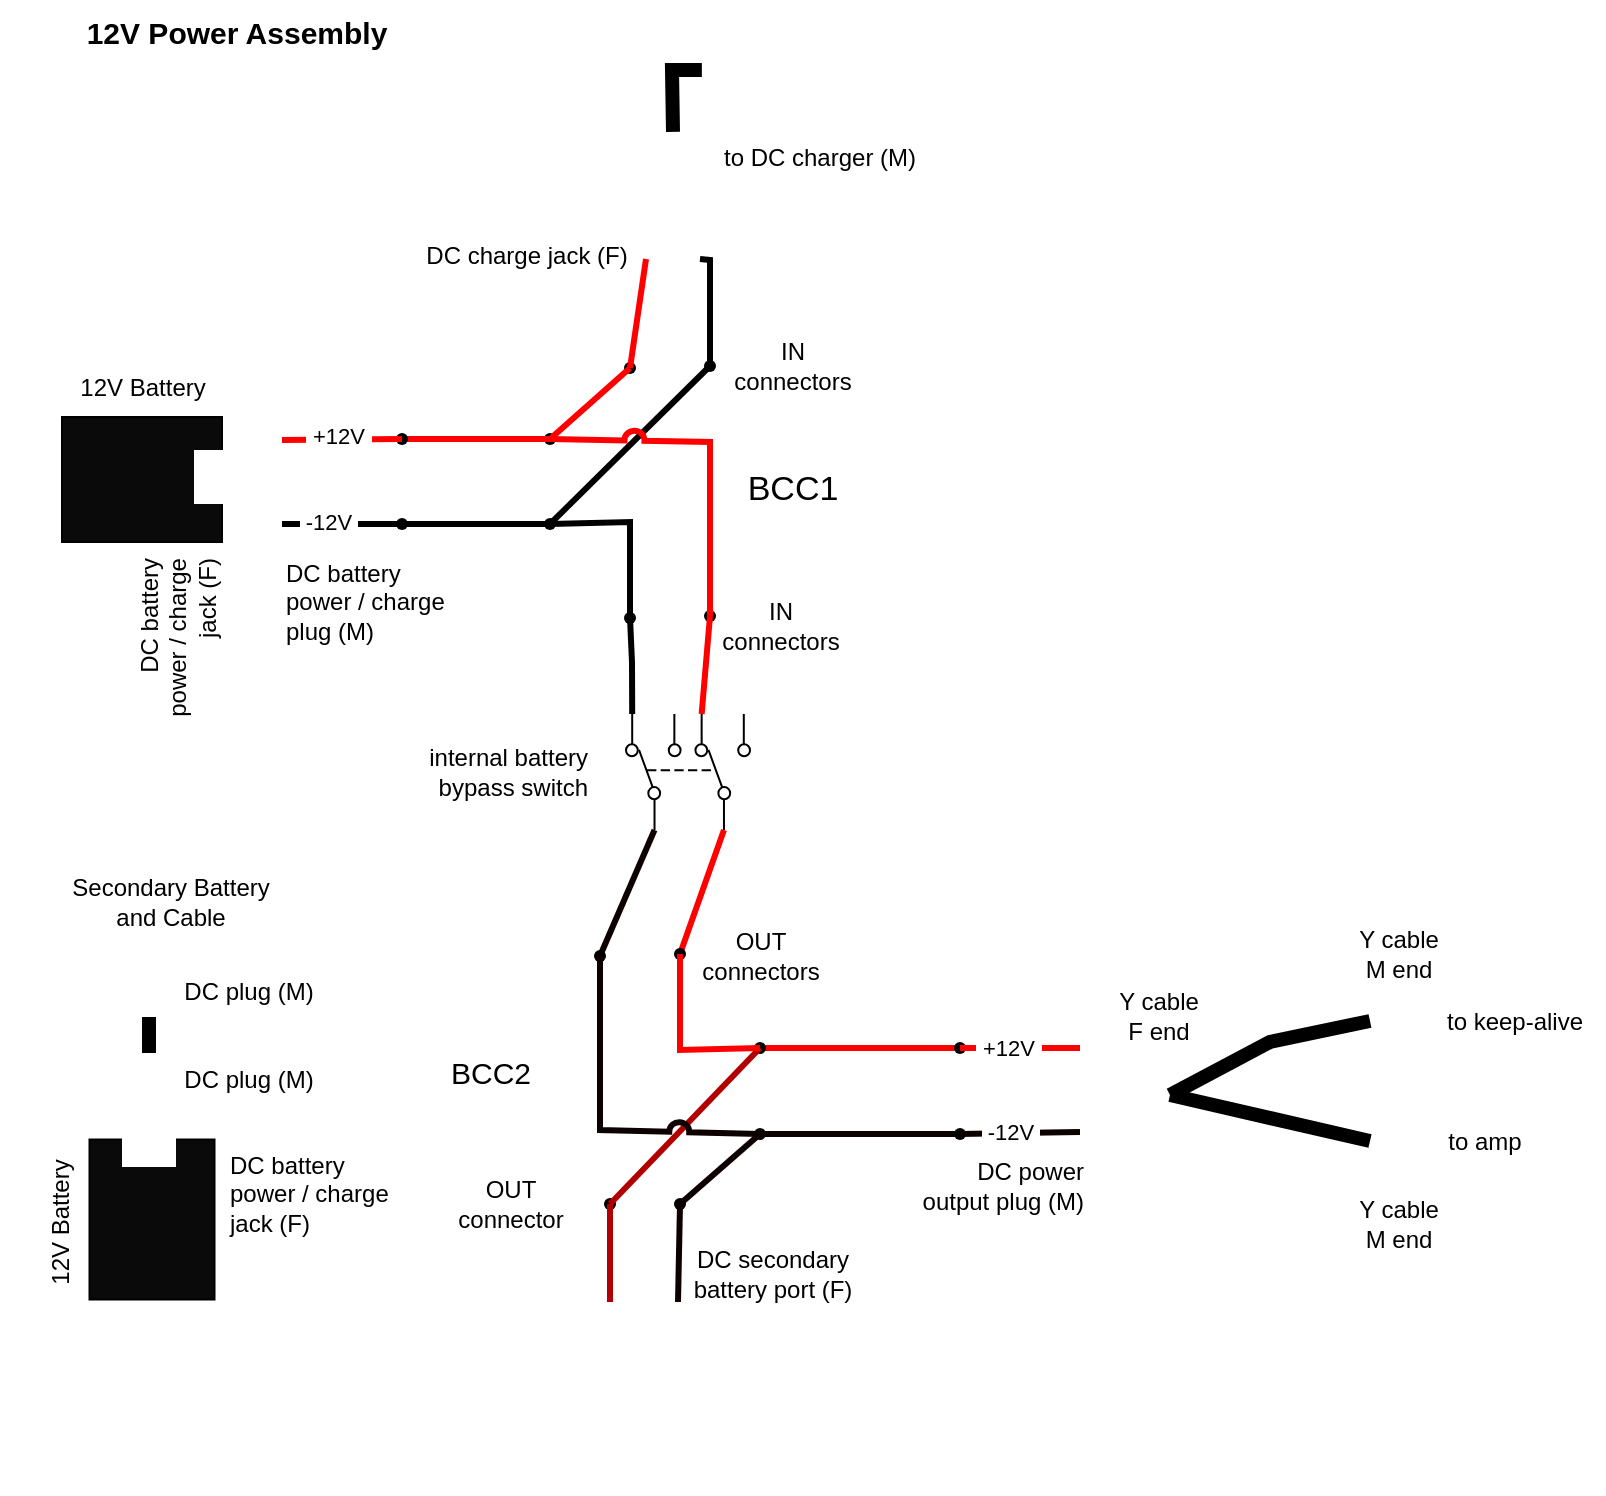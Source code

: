 <mxfile version="24.7.7">
  <diagram name="Page-1" id="6ovXW260JZMV4VgRhOEn">
    <mxGraphModel dx="1430" dy="797" grid="1" gridSize="10" guides="1" tooltips="1" connect="1" arrows="1" fold="1" page="1" pageScale="1" pageWidth="850" pageHeight="1100" math="0" shadow="0">
      <root>
        <mxCell id="0" />
        <mxCell id="1" parent="0" />
        <mxCell id="WoF18aefavJoUWqvMgJQ-42" value="" style="shape=waypoint;sketch=0;fillStyle=solid;size=6;pointerEvents=1;points=[];fillColor=none;resizable=0;rotatable=0;perimeter=centerPerimeter;snapToPoint=1;" parent="1" vertex="1">
          <mxGeometry x="270" y="238.5" width="20" height="20" as="geometry" />
        </mxCell>
        <mxCell id="WoF18aefavJoUWqvMgJQ-43" value="" style="endArrow=none;html=1;rounded=0;exitX=0.25;exitY=0.5;exitDx=0;exitDy=0;exitPerimeter=0;fillColor=#e51400;strokeColor=#FF0000;strokeWidth=3;" parent="1" source="G7UtKUlCrea1HoJt_iq_-33" target="WoF18aefavJoUWqvMgJQ-42" edge="1">
          <mxGeometry width="50" height="50" relative="1" as="geometry">
            <mxPoint x="540" y="513" as="sourcePoint" />
            <mxPoint x="590" y="463" as="targetPoint" />
          </mxGeometry>
        </mxCell>
        <mxCell id="WoF18aefavJoUWqvMgJQ-53" value="" style="shape=waypoint;sketch=0;fillStyle=solid;size=6;pointerEvents=1;points=[];fillColor=none;resizable=0;rotatable=0;perimeter=centerPerimeter;snapToPoint=1;" parent="1" vertex="1">
          <mxGeometry x="310" y="203" width="20" height="20" as="geometry" />
        </mxCell>
        <mxCell id="WoF18aefavJoUWqvMgJQ-57" value="" style="endArrow=none;html=1;rounded=0;exitX=-0.108;exitY=0.967;exitDx=0;exitDy=0;exitPerimeter=0;entryX=0.5;entryY=1;entryDx=0;entryDy=0;fillColor=#e51400;strokeColor=#FF0000;strokeWidth=3;" parent="1" source="WoF18aefavJoUWqvMgJQ-53" target="XM5FjCuDmPm9ycIdQVT2-14" edge="1">
          <mxGeometry width="50" height="50" relative="1" as="geometry">
            <mxPoint x="610" y="462" as="sourcePoint" />
            <mxPoint x="320" y="172" as="targetPoint" />
          </mxGeometry>
        </mxCell>
        <mxCell id="WoF18aefavJoUWqvMgJQ-58" value="" style="endArrow=none;html=1;rounded=0;exitX=0.892;exitY=0.525;exitDx=0;exitDy=0;exitPerimeter=0;entryX=0.142;entryY=0.592;entryDx=0;entryDy=0;entryPerimeter=0;fillColor=#e51400;strokeColor=#FF0000;strokeWidth=3;" parent="1" source="WoF18aefavJoUWqvMgJQ-42" target="WoF18aefavJoUWqvMgJQ-53" edge="1">
          <mxGeometry width="50" height="50" relative="1" as="geometry">
            <mxPoint x="610" y="462" as="sourcePoint" />
            <mxPoint x="660" y="412" as="targetPoint" />
          </mxGeometry>
        </mxCell>
        <mxCell id="WoF18aefavJoUWqvMgJQ-59" value="DC charge jack (F)" style="text;html=1;align=center;verticalAlign=middle;resizable=0;points=[];autosize=1;strokeColor=none;fillColor=none;" parent="1" vertex="1">
          <mxGeometry x="208" y="142" width="120" height="30" as="geometry" />
        </mxCell>
        <mxCell id="WoF18aefavJoUWqvMgJQ-61" value="" style="shape=waypoint;sketch=0;fillStyle=solid;size=6;pointerEvents=1;points=[];fillColor=none;resizable=0;rotatable=0;perimeter=centerPerimeter;snapToPoint=1;" parent="1" vertex="1">
          <mxGeometry x="350" y="202" width="20" height="20" as="geometry" />
        </mxCell>
        <mxCell id="WoF18aefavJoUWqvMgJQ-64" value="" style="endArrow=none;html=1;rounded=0;strokeWidth=3;exitX=0.25;exitY=0.5;exitDx=0;exitDy=0;exitPerimeter=0;" parent="1" source="G7UtKUlCrea1HoJt_iq_-34" target="WoF18aefavJoUWqvMgJQ-44" edge="1">
          <mxGeometry width="50" height="50" relative="1" as="geometry">
            <mxPoint x="140" y="291" as="sourcePoint" />
            <mxPoint x="280" y="292" as="targetPoint" />
            <Array as="points" />
          </mxGeometry>
        </mxCell>
        <mxCell id="WoF18aefavJoUWqvMgJQ-44" value="" style="shape=waypoint;sketch=0;fillStyle=solid;size=6;pointerEvents=1;points=[];fillColor=none;resizable=0;rotatable=0;perimeter=centerPerimeter;snapToPoint=1;" parent="1" vertex="1">
          <mxGeometry x="270" y="281" width="20" height="20" as="geometry" />
        </mxCell>
        <mxCell id="WoF18aefavJoUWqvMgJQ-67" value="" style="endArrow=none;html=1;rounded=0;strokeWidth=3;" parent="1" target="WoF18aefavJoUWqvMgJQ-61" edge="1">
          <mxGeometry width="50" height="50" relative="1" as="geometry">
            <mxPoint x="280" y="291" as="sourcePoint" />
            <mxPoint x="660" y="412" as="targetPoint" />
          </mxGeometry>
        </mxCell>
        <mxCell id="WoF18aefavJoUWqvMgJQ-68" value="" style="endArrow=none;html=1;rounded=0;exitX=0.683;exitY=0.558;exitDx=0;exitDy=0;exitPerimeter=0;entryX=0.5;entryY=0;entryDx=0;entryDy=0;strokeWidth=3;" parent="1" source="WoF18aefavJoUWqvMgJQ-61" target="XM5FjCuDmPm9ycIdQVT2-14" edge="1">
          <mxGeometry width="50" height="50" relative="1" as="geometry">
            <mxPoint x="610" y="462" as="sourcePoint" />
            <mxPoint x="333.5" y="158.5" as="targetPoint" />
            <Array as="points">
              <mxPoint x="360" y="159" />
            </Array>
          </mxGeometry>
        </mxCell>
        <mxCell id="WoF18aefavJoUWqvMgJQ-92" value="" style="shape=waypoint;sketch=0;fillStyle=solid;size=6;pointerEvents=1;points=[];fillColor=none;resizable=0;rotatable=0;perimeter=centerPerimeter;snapToPoint=1;" parent="1" vertex="1">
          <mxGeometry x="310" y="328" width="20" height="20" as="geometry" />
        </mxCell>
        <mxCell id="WoF18aefavJoUWqvMgJQ-94" value="" style="shape=waypoint;sketch=0;fillStyle=solid;size=6;pointerEvents=1;points=[];fillColor=none;resizable=0;rotatable=0;perimeter=centerPerimeter;snapToPoint=1;" parent="1" vertex="1">
          <mxGeometry x="350" y="327" width="20" height="20" as="geometry" />
        </mxCell>
        <mxCell id="WoF18aefavJoUWqvMgJQ-95" value="" style="endArrow=none;html=1;rounded=0;jumpStyle=arc;strokeWidth=3;fillColor=#e51400;strokeColor=#FF0000;entryX=0.433;entryY=0.717;entryDx=0;entryDy=0;entryPerimeter=0;exitX=0.392;exitY=1.025;exitDx=0;exitDy=0;exitPerimeter=0;" parent="1" source="WoF18aefavJoUWqvMgJQ-94" target="WoF18aefavJoUWqvMgJQ-42" edge="1">
          <mxGeometry width="50" height="50" relative="1" as="geometry">
            <mxPoint x="380" y="250" as="sourcePoint" />
            <mxPoint x="370" y="342" as="targetPoint" />
            <Array as="points">
              <mxPoint x="360" y="250" />
            </Array>
          </mxGeometry>
        </mxCell>
        <mxCell id="WoF18aefavJoUWqvMgJQ-96" value="" style="endArrow=none;html=1;rounded=0;exitX=0.808;exitY=0.45;exitDx=0;exitDy=0;exitPerimeter=0;strokeWidth=3;entryX=-0.15;entryY=0.3;entryDx=0;entryDy=0;entryPerimeter=0;jumpStyle=arc;" parent="1" source="WoF18aefavJoUWqvMgJQ-92" target="WoF18aefavJoUWqvMgJQ-44" edge="1">
          <mxGeometry width="50" height="50" relative="1" as="geometry">
            <mxPoint x="330" y="342" as="sourcePoint" />
            <mxPoint x="290" y="302" as="targetPoint" />
            <Array as="points">
              <mxPoint x="320" y="290" />
            </Array>
          </mxGeometry>
        </mxCell>
        <mxCell id="WoF18aefavJoUWqvMgJQ-97" value="12V Power Assembly" style="text;html=1;align=center;verticalAlign=middle;resizable=0;points=[];autosize=1;strokeColor=none;fillColor=none;fontStyle=1;fontSize=15;" parent="1" vertex="1">
          <mxGeometry x="37.86" y="30" width="170" height="30" as="geometry" />
        </mxCell>
        <mxCell id="G7UtKUlCrea1HoJt_iq_-2" value="" style="endArrow=none;html=1;rounded=0;exitX=0.2;exitY=1;exitDx=0;exitDy=0;exitPerimeter=0;entryX=1;entryY=0.61;entryDx=0;entryDy=0;strokeWidth=3;fillColor=#e51400;strokeColor=#FF0000;" parent="1" source="WoF18aefavJoUWqvMgJQ-94" target="G7UtKUlCrea1HoJt_iq_-4" edge="1">
          <mxGeometry width="50" height="50" relative="1" as="geometry">
            <mxPoint x="820" y="650" as="sourcePoint" />
            <mxPoint x="355.74" y="382" as="targetPoint" />
          </mxGeometry>
        </mxCell>
        <mxCell id="G7UtKUlCrea1HoJt_iq_-3" value="" style="endArrow=none;html=1;rounded=0;exitX=0.9;exitY=0.4;exitDx=0;exitDy=0;exitPerimeter=0;entryX=1;entryY=0.05;entryDx=0;entryDy=0;strokeWidth=3;" parent="1" source="WoF18aefavJoUWqvMgJQ-92" target="G7UtKUlCrea1HoJt_iq_-4" edge="1">
          <mxGeometry width="50" height="50" relative="1" as="geometry">
            <mxPoint x="820" y="650" as="sourcePoint" />
            <mxPoint x="321.02" y="382" as="targetPoint" />
            <Array as="points">
              <mxPoint x="321" y="360" />
            </Array>
          </mxGeometry>
        </mxCell>
        <mxCell id="G7UtKUlCrea1HoJt_iq_-4" value="" style="pointerEvents=1;verticalLabelPosition=bottom;shadow=0;dashed=0;align=center;html=1;verticalAlign=top;shape=mxgraph.electrical.electro-mechanical.dpdt3;elSwitchState=1;rotation=-90;" parent="1" vertex="1">
          <mxGeometry x="320" y="384" width="58" height="62" as="geometry" />
        </mxCell>
        <mxCell id="G7UtKUlCrea1HoJt_iq_-5" value="&lt;div&gt;internal battery&lt;/div&gt;bypass&amp;nbsp;&lt;span style=&quot;background-color: initial;&quot;&gt;switch&lt;/span&gt;" style="text;html=1;align=right;verticalAlign=middle;resizable=0;points=[];autosize=1;strokeColor=none;fillColor=none;" parent="1" vertex="1">
          <mxGeometry x="200" y="395" width="100" height="40" as="geometry" />
        </mxCell>
        <mxCell id="G7UtKUlCrea1HoJt_iq_-33" value="" style="shape=waypoint;sketch=0;size=6;pointerEvents=1;points=[];fillColor=none;resizable=0;rotatable=0;perimeter=centerPerimeter;snapToPoint=1;" parent="1" vertex="1">
          <mxGeometry x="196" y="238.5" width="20" height="20" as="geometry" />
        </mxCell>
        <mxCell id="G7UtKUlCrea1HoJt_iq_-35" value="" style="endArrow=none;html=1;rounded=0;strokeWidth=3;" parent="1" target="G7UtKUlCrea1HoJt_iq_-34" edge="1">
          <mxGeometry width="50" height="50" relative="1" as="geometry">
            <mxPoint x="206" y="291" as="sourcePoint" />
            <mxPoint x="346" y="291" as="targetPoint" />
            <Array as="points" />
          </mxGeometry>
        </mxCell>
        <mxCell id="G7UtKUlCrea1HoJt_iq_-34" value="" style="shape=waypoint;sketch=0;size=6;pointerEvents=1;points=[];fillColor=none;resizable=0;rotatable=0;perimeter=centerPerimeter;snapToPoint=1;" parent="1" vertex="1">
          <mxGeometry x="196" y="281" width="20" height="20" as="geometry" />
        </mxCell>
        <mxCell id="G7UtKUlCrea1HoJt_iq_-40" value="" style="shape=image;html=1;verticalAlign=top;verticalLabelPosition=bottom;labelBackgroundColor=#ffffff;imageAspect=0;aspect=fixed;image=https://cdn1.iconfinder.com/data/icons/bootstrap-vol-3/16/input-cursor-128.png;rotation=-180;" parent="1" vertex="1">
          <mxGeometry x="132.5" y="254" width="27" height="27" as="geometry" />
        </mxCell>
        <mxCell id="G7UtKUlCrea1HoJt_iq_-41" value="" style="endArrow=none;html=1;rounded=0;fillColor=#e51400;strokeColor=#FF0000;strokeWidth=3;" parent="1" target="G7UtKUlCrea1HoJt_iq_-33" edge="1">
          <mxGeometry width="50" height="50" relative="1" as="geometry">
            <mxPoint x="146" y="249" as="sourcePoint" />
            <mxPoint x="174" y="227" as="targetPoint" />
          </mxGeometry>
        </mxCell>
        <mxCell id="G7UtKUlCrea1HoJt_iq_-44" value="&amp;nbsp;+12V&amp;nbsp;" style="edgeLabel;html=1;align=center;verticalAlign=middle;resizable=0;points=[];" parent="G7UtKUlCrea1HoJt_iq_-41" connectable="0" vertex="1">
          <mxGeometry x="-0.066" y="2" relative="1" as="geometry">
            <mxPoint as="offset" />
          </mxGeometry>
        </mxCell>
        <mxCell id="G7UtKUlCrea1HoJt_iq_-45" value="" style="endArrow=none;html=1;rounded=0;strokeWidth=3;entryX=0.85;entryY=0.9;entryDx=0;entryDy=0;entryPerimeter=0;" parent="1" target="G7UtKUlCrea1HoJt_iq_-34" edge="1">
          <mxGeometry width="50" height="50" relative="1" as="geometry">
            <mxPoint x="146" y="291" as="sourcePoint" />
            <mxPoint x="236" y="328" as="targetPoint" />
            <Array as="points" />
          </mxGeometry>
        </mxCell>
        <mxCell id="G7UtKUlCrea1HoJt_iq_-46" value="&amp;nbsp;-12V&amp;nbsp;" style="edgeLabel;html=1;align=center;verticalAlign=middle;resizable=0;points=[];" parent="G7UtKUlCrea1HoJt_iq_-45" connectable="0" vertex="1">
          <mxGeometry x="-0.233" y="1" relative="1" as="geometry">
            <mxPoint as="offset" />
          </mxGeometry>
        </mxCell>
        <mxCell id="G7UtKUlCrea1HoJt_iq_-47" value="DC battery&lt;div&gt;power / charge&lt;/div&gt;&lt;div&gt;plug (M)&lt;/div&gt;" style="text;html=1;align=left;verticalAlign=middle;resizable=0;points=[];autosize=1;strokeColor=none;fillColor=none;" parent="1" vertex="1">
          <mxGeometry x="146" y="300" width="100" height="60" as="geometry" />
        </mxCell>
        <mxCell id="G7UtKUlCrea1HoJt_iq_-69" value="" style="endArrow=none;html=1;rounded=0;exitX=0.2;exitY=1;exitDx=0;exitDy=0;exitPerimeter=0;entryX=0;entryY=0.23;entryDx=0;entryDy=0;strokeWidth=3;fillColor=#e51400;strokeColor=#0D0000;" parent="1" source="G7UtKUlCrea1HoJt_iq_-66" target="G7UtKUlCrea1HoJt_iq_-4" edge="1">
          <mxGeometry width="50" height="50" relative="1" as="geometry">
            <mxPoint x="-120" y="240" as="sourcePoint" />
            <mxPoint x="344.18" y="504" as="targetPoint" />
          </mxGeometry>
        </mxCell>
        <mxCell id="G7UtKUlCrea1HoJt_iq_-70" value="" style="endArrow=none;html=1;rounded=0;exitX=0.9;exitY=0.4;exitDx=0;exitDy=0;exitPerimeter=0;entryX=0;entryY=0.79;entryDx=0;entryDy=0;strokeWidth=3;fillColor=#e51400;strokeColor=#FF0000;" parent="1" source="G7UtKUlCrea1HoJt_iq_-64" target="G7UtKUlCrea1HoJt_iq_-4" edge="1">
          <mxGeometry width="50" height="50" relative="1" as="geometry">
            <mxPoint x="-120" y="240" as="sourcePoint" />
            <mxPoint x="378.9" y="504" as="targetPoint" />
            <Array as="points" />
          </mxGeometry>
        </mxCell>
        <mxCell id="G7UtKUlCrea1HoJt_iq_-51" value="" style="shape=waypoint;sketch=0;fillStyle=solid;size=6;pointerEvents=1;points=[];fillColor=none;resizable=0;rotatable=0;perimeter=centerPerimeter;snapToPoint=1;rotation=-180;" parent="1" vertex="1">
          <mxGeometry x="375" y="586" width="20" height="20" as="geometry" />
        </mxCell>
        <mxCell id="G7UtKUlCrea1HoJt_iq_-52" value="" style="endArrow=none;html=1;rounded=0;exitX=0.25;exitY=0.5;exitDx=0;exitDy=0;exitPerimeter=0;fillColor=#e51400;strokeColor=#0D0000;strokeWidth=3;" parent="1" source="G7UtKUlCrea1HoJt_iq_-73" target="G7UtKUlCrea1HoJt_iq_-51" edge="1">
          <mxGeometry width="50" height="50" relative="1" as="geometry">
            <mxPoint x="125" y="331" as="sourcePoint" />
            <mxPoint x="75" y="381" as="targetPoint" />
          </mxGeometry>
        </mxCell>
        <mxCell id="G7UtKUlCrea1HoJt_iq_-53" value="" style="shape=waypoint;sketch=0;fillStyle=solid;size=6;pointerEvents=1;points=[];fillColor=none;resizable=0;rotatable=0;perimeter=centerPerimeter;snapToPoint=1;rotation=-180;" parent="1" vertex="1">
          <mxGeometry x="335" y="621" width="20" height="20" as="geometry" />
        </mxCell>
        <mxCell id="G7UtKUlCrea1HoJt_iq_-54" value="&lt;div&gt;OUT&lt;/div&gt;connector" style="text;html=1;align=center;verticalAlign=middle;resizable=0;points=[];autosize=1;strokeColor=none;fillColor=none;rotation=0;" parent="1" vertex="1">
          <mxGeometry x="220" y="611" width="80" height="40" as="geometry" />
        </mxCell>
        <mxCell id="G7UtKUlCrea1HoJt_iq_-56" value="" style="endArrow=none;html=1;rounded=0;exitX=-0.108;exitY=0.967;exitDx=0;exitDy=0;exitPerimeter=0;fillColor=#e51400;strokeColor=#0D0000;strokeWidth=3;" parent="1" source="G7UtKUlCrea1HoJt_iq_-53" edge="1">
          <mxGeometry width="50" height="50" relative="1" as="geometry">
            <mxPoint x="55" y="382" as="sourcePoint" />
            <mxPoint x="344" y="680" as="targetPoint" />
          </mxGeometry>
        </mxCell>
        <mxCell id="G7UtKUlCrea1HoJt_iq_-57" value="" style="endArrow=none;html=1;rounded=0;exitX=0.892;exitY=0.525;exitDx=0;exitDy=0;exitPerimeter=0;entryX=0.142;entryY=0.592;entryDx=0;entryDy=0;entryPerimeter=0;fillColor=#e51400;strokeColor=#0D0000;strokeWidth=3;" parent="1" source="G7UtKUlCrea1HoJt_iq_-51" target="G7UtKUlCrea1HoJt_iq_-53" edge="1">
          <mxGeometry width="50" height="50" relative="1" as="geometry">
            <mxPoint x="55" y="382" as="sourcePoint" />
            <mxPoint x="5" y="432" as="targetPoint" />
          </mxGeometry>
        </mxCell>
        <mxCell id="G7UtKUlCrea1HoJt_iq_-58" value="DC secondary&lt;br&gt;battery port (F)" style="text;html=1;align=center;verticalAlign=middle;resizable=0;points=[];autosize=1;strokeColor=none;fillColor=none;rotation=0;" parent="1" vertex="1">
          <mxGeometry x="341" y="646" width="100" height="40" as="geometry" />
        </mxCell>
        <mxCell id="G7UtKUlCrea1HoJt_iq_-59" value="" style="shape=waypoint;sketch=0;fillStyle=solid;size=6;pointerEvents=1;points=[];fillColor=none;resizable=0;rotatable=0;perimeter=centerPerimeter;snapToPoint=1;rotation=-180;" parent="1" vertex="1">
          <mxGeometry x="300" y="621" width="20" height="20" as="geometry" />
        </mxCell>
        <mxCell id="G7UtKUlCrea1HoJt_iq_-60" value="" style="endArrow=none;html=1;rounded=0;strokeWidth=3;exitX=0.25;exitY=0.5;exitDx=0;exitDy=0;exitPerimeter=0;fillColor=#e51400;strokeColor=#FF0000;" parent="1" source="G7UtKUlCrea1HoJt_iq_-75" target="G7UtKUlCrea1HoJt_iq_-61" edge="1">
          <mxGeometry width="50" height="50" relative="1" as="geometry">
            <mxPoint x="525" y="553" as="sourcePoint" />
            <mxPoint x="385" y="552" as="targetPoint" />
            <Array as="points" />
          </mxGeometry>
        </mxCell>
        <mxCell id="G7UtKUlCrea1HoJt_iq_-61" value="" style="shape=waypoint;sketch=0;fillStyle=solid;size=6;pointerEvents=1;points=[];fillColor=none;resizable=0;rotatable=0;perimeter=centerPerimeter;snapToPoint=1;rotation=-180;" parent="1" vertex="1">
          <mxGeometry x="375" y="543" width="20" height="20" as="geometry" />
        </mxCell>
        <mxCell id="G7UtKUlCrea1HoJt_iq_-62" value="" style="endArrow=none;html=1;rounded=0;strokeWidth=3;fillColor=#e51400;strokeColor=#B20000;" parent="1" target="G7UtKUlCrea1HoJt_iq_-59" edge="1">
          <mxGeometry width="50" height="50" relative="1" as="geometry">
            <mxPoint x="385" y="553" as="sourcePoint" />
            <mxPoint x="5" y="432" as="targetPoint" />
          </mxGeometry>
        </mxCell>
        <mxCell id="G7UtKUlCrea1HoJt_iq_-63" value="" style="endArrow=none;html=1;rounded=0;exitX=0.683;exitY=0.558;exitDx=0;exitDy=0;exitPerimeter=0;strokeWidth=3;fillColor=#e51400;strokeColor=#B20000;" parent="1" source="G7UtKUlCrea1HoJt_iq_-59" edge="1">
          <mxGeometry width="50" height="50" relative="1" as="geometry">
            <mxPoint x="55" y="382" as="sourcePoint" />
            <mxPoint x="310" y="680" as="targetPoint" />
            <Array as="points">
              <mxPoint x="310" y="670" />
            </Array>
          </mxGeometry>
        </mxCell>
        <mxCell id="G7UtKUlCrea1HoJt_iq_-64" value="" style="shape=waypoint;sketch=0;fillStyle=solid;size=6;pointerEvents=1;points=[];fillColor=none;resizable=0;rotatable=0;perimeter=centerPerimeter;snapToPoint=1;rotation=-180;" parent="1" vertex="1">
          <mxGeometry x="335" y="496" width="20" height="20" as="geometry" />
        </mxCell>
        <mxCell id="G7UtKUlCrea1HoJt_iq_-65" value="OUT&lt;br&gt;connectors" style="text;html=1;align=center;verticalAlign=middle;resizable=0;points=[];autosize=1;strokeColor=none;fillColor=none;rotation=0;" parent="1" vertex="1">
          <mxGeometry x="345" y="487" width="80" height="40" as="geometry" />
        </mxCell>
        <mxCell id="G7UtKUlCrea1HoJt_iq_-66" value="" style="shape=waypoint;sketch=0;fillStyle=solid;size=6;pointerEvents=1;points=[];fillColor=none;resizable=0;rotatable=0;perimeter=centerPerimeter;snapToPoint=1;rotation=-180;" parent="1" vertex="1">
          <mxGeometry x="295" y="497" width="20" height="20" as="geometry" />
        </mxCell>
        <mxCell id="G7UtKUlCrea1HoJt_iq_-67" value="" style="endArrow=none;html=1;rounded=0;jumpStyle=arc;strokeWidth=3;fillColor=#e51400;strokeColor=#0D0000;entryX=0.433;entryY=0.717;entryDx=0;entryDy=0;entryPerimeter=0;exitX=0.392;exitY=1.025;exitDx=0;exitDy=0;exitPerimeter=0;" parent="1" source="G7UtKUlCrea1HoJt_iq_-66" target="G7UtKUlCrea1HoJt_iq_-51" edge="1">
          <mxGeometry width="50" height="50" relative="1" as="geometry">
            <mxPoint x="285" y="594" as="sourcePoint" />
            <mxPoint x="295" y="502" as="targetPoint" />
            <Array as="points">
              <mxPoint x="305" y="594" />
            </Array>
          </mxGeometry>
        </mxCell>
        <mxCell id="G7UtKUlCrea1HoJt_iq_-68" value="" style="endArrow=none;html=1;rounded=0;exitX=0.808;exitY=0.45;exitDx=0;exitDy=0;exitPerimeter=0;strokeWidth=3;entryX=-0.15;entryY=0.3;entryDx=0;entryDy=0;entryPerimeter=0;jumpStyle=arc;fillColor=#e51400;strokeColor=#FF0000;" parent="1" source="G7UtKUlCrea1HoJt_iq_-64" target="G7UtKUlCrea1HoJt_iq_-61" edge="1">
          <mxGeometry width="50" height="50" relative="1" as="geometry">
            <mxPoint x="335" y="502" as="sourcePoint" />
            <mxPoint x="375" y="542" as="targetPoint" />
            <Array as="points">
              <mxPoint x="345" y="554" />
            </Array>
          </mxGeometry>
        </mxCell>
        <mxCell id="G7UtKUlCrea1HoJt_iq_-73" value="" style="shape=waypoint;sketch=0;size=6;pointerEvents=1;points=[];fillColor=none;resizable=0;rotatable=0;perimeter=centerPerimeter;snapToPoint=1;rotation=-180;" parent="1" vertex="1">
          <mxGeometry x="475" y="586" width="20" height="20" as="geometry" />
        </mxCell>
        <mxCell id="G7UtKUlCrea1HoJt_iq_-74" value="" style="endArrow=none;html=1;rounded=0;strokeWidth=3;" parent="1" target="G7UtKUlCrea1HoJt_iq_-75" edge="1">
          <mxGeometry width="50" height="50" relative="1" as="geometry">
            <mxPoint x="485" y="553" as="sourcePoint" />
            <mxPoint x="345" y="553" as="targetPoint" />
            <Array as="points" />
          </mxGeometry>
        </mxCell>
        <mxCell id="G7UtKUlCrea1HoJt_iq_-75" value="" style="shape=waypoint;sketch=0;size=6;pointerEvents=1;points=[];fillColor=none;resizable=0;rotatable=0;perimeter=centerPerimeter;snapToPoint=1;rotation=-180;" parent="1" vertex="1">
          <mxGeometry x="475" y="543" width="20" height="20" as="geometry" />
        </mxCell>
        <mxCell id="G7UtKUlCrea1HoJt_iq_-76" value="" style="shape=image;html=1;verticalAlign=top;verticalLabelPosition=bottom;labelBackgroundColor=#ffffff;imageAspect=0;aspect=fixed;image=https://cdn1.iconfinder.com/data/icons/bootstrap-vol-3/16/input-cursor-128.png;rotation=-360;" parent="1" vertex="1">
          <mxGeometry x="532" y="563" width="27" height="27" as="geometry" />
        </mxCell>
        <mxCell id="G7UtKUlCrea1HoJt_iq_-77" value="" style="endArrow=none;html=1;rounded=0;fillColor=#e51400;strokeColor=#0D0000;strokeWidth=3;" parent="1" target="G7UtKUlCrea1HoJt_iq_-73" edge="1">
          <mxGeometry width="50" height="50" relative="1" as="geometry">
            <mxPoint x="545" y="595" as="sourcePoint" />
            <mxPoint x="517" y="617" as="targetPoint" />
          </mxGeometry>
        </mxCell>
        <mxCell id="G7UtKUlCrea1HoJt_iq_-86" value="&amp;nbsp;-12V&amp;nbsp;" style="edgeLabel;html=1;align=center;verticalAlign=middle;resizable=0;points=[];" parent="G7UtKUlCrea1HoJt_iq_-77" connectable="0" vertex="1">
          <mxGeometry x="0.166" y="-1" relative="1" as="geometry">
            <mxPoint as="offset" />
          </mxGeometry>
        </mxCell>
        <mxCell id="G7UtKUlCrea1HoJt_iq_-79" value="" style="endArrow=none;html=1;rounded=0;strokeWidth=3;entryX=0.85;entryY=0.9;entryDx=0;entryDy=0;entryPerimeter=0;fillColor=#e51400;strokeColor=#FF0000;" parent="1" target="G7UtKUlCrea1HoJt_iq_-75" edge="1">
          <mxGeometry width="50" height="50" relative="1" as="geometry">
            <mxPoint x="545" y="553" as="sourcePoint" />
            <mxPoint x="455" y="516" as="targetPoint" />
            <Array as="points" />
          </mxGeometry>
        </mxCell>
        <mxCell id="G7UtKUlCrea1HoJt_iq_-85" value="&amp;nbsp;+12V&amp;nbsp;" style="edgeLabel;html=1;align=center;verticalAlign=middle;resizable=0;points=[];" parent="G7UtKUlCrea1HoJt_iq_-79" connectable="0" vertex="1">
          <mxGeometry x="0.2" relative="1" as="geometry">
            <mxPoint as="offset" />
          </mxGeometry>
        </mxCell>
        <mxCell id="G7UtKUlCrea1HoJt_iq_-88" value="DC power&lt;div&gt;output plug (M)&lt;/div&gt;" style="text;html=1;align=right;verticalAlign=middle;resizable=0;points=[];autosize=1;strokeColor=none;fillColor=none;" parent="1" vertex="1">
          <mxGeometry x="447.5" y="602" width="100" height="40" as="geometry" />
        </mxCell>
        <mxCell id="XM5FjCuDmPm9ycIdQVT2-2" value="" style="endArrow=none;html=1;rounded=0;strokeWidth=7;exitX=1;exitY=0.5;exitDx=0;exitDy=0;entryX=0;entryY=0.5;entryDx=0;entryDy=0;" edge="1" parent="1" source="XM5FjCuDmPm9ycIdQVT2-3" target="XM5FjCuDmPm9ycIdQVT2-6">
          <mxGeometry width="50" height="50" relative="1" as="geometry">
            <mxPoint x="610" y="576" as="sourcePoint" />
            <mxPoint x="690" y="536" as="targetPoint" />
            <Array as="points">
              <mxPoint x="640" y="550" />
            </Array>
          </mxGeometry>
        </mxCell>
        <mxCell id="XM5FjCuDmPm9ycIdQVT2-3" value="" style="shape=image;html=1;verticalAlign=top;verticalLabelPosition=bottom;labelBackgroundColor=#ffffff;imageAspect=0;aspect=fixed;image=https://cdn1.iconfinder.com/data/icons/bootstrap-vol-3/16/input-cursor-128.png;rotation=-360;" vertex="1" parent="1">
          <mxGeometry x="563" y="563" width="27" height="27" as="geometry" />
        </mxCell>
        <mxCell id="XM5FjCuDmPm9ycIdQVT2-4" value="" style="endArrow=none;html=1;rounded=0;strokeWidth=7;exitX=1;exitY=0.5;exitDx=0;exitDy=0;entryX=0;entryY=0.5;entryDx=0;entryDy=0;" edge="1" parent="1" source="XM5FjCuDmPm9ycIdQVT2-3" target="XM5FjCuDmPm9ycIdQVT2-8">
          <mxGeometry width="50" height="50" relative="1" as="geometry">
            <mxPoint x="607" y="587" as="sourcePoint" />
            <mxPoint x="690" y="600" as="targetPoint" />
          </mxGeometry>
        </mxCell>
        <mxCell id="XM5FjCuDmPm9ycIdQVT2-5" value="Y cable&lt;div&gt;F end&lt;/div&gt;" style="text;html=1;align=center;verticalAlign=middle;resizable=0;points=[];autosize=1;strokeColor=none;fillColor=none;" vertex="1" parent="1">
          <mxGeometry x="553.5" y="517" width="60" height="40" as="geometry" />
        </mxCell>
        <mxCell id="XM5FjCuDmPm9ycIdQVT2-6" value="" style="shape=image;html=1;verticalAlign=top;verticalLabelPosition=bottom;labelBackgroundColor=#ffffff;imageAspect=0;aspect=fixed;image=https://cdn1.iconfinder.com/data/icons/bootstrap-vol-3/16/input-cursor-128.png;rotation=-360;" vertex="1" parent="1">
          <mxGeometry x="690" y="526" width="27" height="27" as="geometry" />
        </mxCell>
        <mxCell id="XM5FjCuDmPm9ycIdQVT2-8" value="" style="shape=image;html=1;verticalAlign=top;verticalLabelPosition=bottom;labelBackgroundColor=#ffffff;imageAspect=0;aspect=fixed;image=https://cdn1.iconfinder.com/data/icons/bootstrap-vol-3/16/input-cursor-128.png;rotation=-360;" vertex="1" parent="1">
          <mxGeometry x="690" y="586" width="27" height="27" as="geometry" />
        </mxCell>
        <mxCell id="XM5FjCuDmPm9ycIdQVT2-10" value="Y cable&lt;div&gt;M end&lt;/div&gt;" style="text;html=1;align=center;verticalAlign=middle;resizable=0;points=[];autosize=1;strokeColor=none;fillColor=none;" vertex="1" parent="1">
          <mxGeometry x="673.5" y="486" width="60" height="40" as="geometry" />
        </mxCell>
        <mxCell id="XM5FjCuDmPm9ycIdQVT2-11" value="Y cable&lt;div&gt;M end&lt;/div&gt;" style="text;html=1;align=center;verticalAlign=middle;resizable=0;points=[];autosize=1;strokeColor=none;fillColor=none;" vertex="1" parent="1">
          <mxGeometry x="673.5" y="621" width="60" height="40" as="geometry" />
        </mxCell>
        <mxCell id="XM5FjCuDmPm9ycIdQVT2-12" value="to amp" style="text;html=1;align=center;verticalAlign=middle;resizable=0;points=[];autosize=1;strokeColor=none;fillColor=none;" vertex="1" parent="1">
          <mxGeometry x="717" y="584.5" width="60" height="30" as="geometry" />
        </mxCell>
        <mxCell id="XM5FjCuDmPm9ycIdQVT2-13" value="to keep-alive" style="text;html=1;align=center;verticalAlign=middle;resizable=0;points=[];autosize=1;strokeColor=none;fillColor=none;" vertex="1" parent="1">
          <mxGeometry x="717" y="524.5" width="90" height="30" as="geometry" />
        </mxCell>
        <mxCell id="XM5FjCuDmPm9ycIdQVT2-14" value="" style="shape=image;html=1;verticalAlign=top;verticalLabelPosition=bottom;labelBackgroundColor=#ffffff;imageAspect=0;aspect=fixed;image=https://cdn1.iconfinder.com/data/icons/bootstrap-vol-3/16/input-cursor-128.png;rotation=90;" vertex="1" parent="1">
          <mxGeometry x="328" y="145" width="27" height="27" as="geometry" />
        </mxCell>
        <mxCell id="XM5FjCuDmPm9ycIdQVT2-28" value="" style="group" vertex="1" connectable="0" parent="1">
          <mxGeometry x="5" y="207.5" width="98" height="199.5" as="geometry" />
        </mxCell>
        <mxCell id="XM5FjCuDmPm9ycIdQVT2-26" value="DC battery&lt;div&gt;power / charge&lt;/div&gt;&lt;div&gt;jack (F)&lt;/div&gt;" style="text;html=1;align=right;verticalAlign=middle;resizable=0;points=[];autosize=1;strokeColor=none;fillColor=none;rotation=-90;" vertex="1" parent="XM5FjCuDmPm9ycIdQVT2-28">
          <mxGeometry x="39" y="119.5" width="100" height="60" as="geometry" />
        </mxCell>
        <mxCell id="XM5FjCuDmPm9ycIdQVT2-27" value="" style="group" vertex="1" connectable="0" parent="XM5FjCuDmPm9ycIdQVT2-28">
          <mxGeometry x="26" width="98" height="92.5" as="geometry" />
        </mxCell>
        <mxCell id="XM5FjCuDmPm9ycIdQVT2-25" value="" style="rounded=0;whiteSpace=wrap;html=1;fillColor=#0A0A0A;" vertex="1" parent="XM5FjCuDmPm9ycIdQVT2-27">
          <mxGeometry x="5" y="30" width="80" height="62.5" as="geometry" />
        </mxCell>
        <mxCell id="WoF18aefavJoUWqvMgJQ-41" value="12V Battery" style="text;html=1;align=center;verticalAlign=middle;resizable=0;points=[];autosize=1;strokeColor=none;fillColor=none;" parent="XM5FjCuDmPm9ycIdQVT2-27" vertex="1">
          <mxGeometry width="90" height="30" as="geometry" />
        </mxCell>
        <mxCell id="XM5FjCuDmPm9ycIdQVT2-22" value="" style="shape=image;html=1;verticalAlign=top;verticalLabelPosition=bottom;labelBackgroundColor=#ffffff;imageAspect=0;aspect=fixed;image=https://cdn1.iconfinder.com/data/icons/bootstrap-vol-3/16/input-cursor-128.png;rotation=0;imageBackground=default;" vertex="1" parent="XM5FjCuDmPm9ycIdQVT2-27">
          <mxGeometry x="71" y="46.5" width="27" height="27" as="geometry" />
        </mxCell>
        <mxCell id="XM5FjCuDmPm9ycIdQVT2-41" value="" style="shape=image;html=1;verticalAlign=top;verticalLabelPosition=bottom;labelBackgroundColor=#ffffff;imageAspect=0;aspect=fixed;image=https://cdn1.iconfinder.com/data/icons/bootstrap-vol-3/16/input-cursor-128.png;rotation=-90;" vertex="1" parent="1">
          <mxGeometry x="314" y="665" width="27" height="27" as="geometry" />
        </mxCell>
        <mxCell id="XM5FjCuDmPm9ycIdQVT2-52" value="Secondary Battery&lt;div&gt;and Cable&lt;/div&gt;" style="text;html=1;align=center;verticalAlign=middle;resizable=0;points=[];autosize=1;strokeColor=none;fillColor=none;" vertex="1" parent="1">
          <mxGeometry x="30" y="460" width="120" height="40" as="geometry" />
        </mxCell>
        <mxCell id="XM5FjCuDmPm9ycIdQVT2-53" value="" style="group" vertex="1" connectable="0" parent="1">
          <mxGeometry x="10.0" y="600" width="197.86" height="175.5" as="geometry" />
        </mxCell>
        <mxCell id="XM5FjCuDmPm9ycIdQVT2-47" value="" style="group;rotation=90;" vertex="1" connectable="0" parent="XM5FjCuDmPm9ycIdQVT2-53">
          <mxGeometry x="33" y="-67.5" width="72" height="27" as="geometry" />
        </mxCell>
        <mxCell id="XM5FjCuDmPm9ycIdQVT2-43" value="" style="shape=image;html=1;verticalAlign=top;verticalLabelPosition=bottom;labelBackgroundColor=#ffffff;imageAspect=0;aspect=fixed;image=https://cdn1.iconfinder.com/data/icons/bootstrap-vol-3/16/input-cursor-128.png;rotation=-270;" vertex="1" parent="XM5FjCuDmPm9ycIdQVT2-47">
          <mxGeometry x="23" y="-22" width="27" height="27" as="geometry" />
        </mxCell>
        <mxCell id="XM5FjCuDmPm9ycIdQVT2-44" value="" style="endArrow=none;html=1;rounded=0;strokeWidth=7;exitX=1;exitY=0.5;exitDx=0;exitDy=0;entryX=0;entryY=0.5;entryDx=0;entryDy=0;" edge="1" source="XM5FjCuDmPm9ycIdQVT2-43" target="XM5FjCuDmPm9ycIdQVT2-45" parent="XM5FjCuDmPm9ycIdQVT2-47">
          <mxGeometry width="50" height="50" relative="1" as="geometry">
            <mxPoint x="26" y="22" as="sourcePoint" />
            <mxPoint x="13" y="105" as="targetPoint" />
          </mxGeometry>
        </mxCell>
        <mxCell id="XM5FjCuDmPm9ycIdQVT2-45" value="" style="shape=image;html=1;verticalAlign=top;verticalLabelPosition=bottom;labelBackgroundColor=#ffffff;imageAspect=0;aspect=fixed;image=https://cdn1.iconfinder.com/data/icons/bootstrap-vol-3/16/input-cursor-128.png;rotation=-270;" vertex="1" parent="XM5FjCuDmPm9ycIdQVT2-47">
          <mxGeometry x="23" y="23" width="27" height="27" as="geometry" />
        </mxCell>
        <mxCell id="XM5FjCuDmPm9ycIdQVT2-36" value="DC battery&lt;div&gt;power / charge&lt;/div&gt;&lt;div&gt;jack (F)&lt;/div&gt;" style="text;html=1;align=left;verticalAlign=middle;resizable=0;points=[];autosize=1;strokeColor=none;fillColor=none;rotation=0;" vertex="1" parent="XM5FjCuDmPm9ycIdQVT2-53">
          <mxGeometry x="107.86" y="-4.5" width="100" height="60" as="geometry" />
        </mxCell>
        <mxCell id="XM5FjCuDmPm9ycIdQVT2-38" value="" style="rounded=0;whiteSpace=wrap;html=1;fillColor=#0A0A0A;rotation=-90;" vertex="1" parent="XM5FjCuDmPm9ycIdQVT2-53">
          <mxGeometry x="31.0" y="7.5" width="80" height="62.5" as="geometry" />
        </mxCell>
        <mxCell id="XM5FjCuDmPm9ycIdQVT2-39" value="12V Battery" style="text;html=1;align=center;verticalAlign=middle;resizable=0;points=[];autosize=1;strokeColor=none;fillColor=none;rotation=-90;" vertex="1" parent="XM5FjCuDmPm9ycIdQVT2-53">
          <mxGeometry x="-20.0" y="25.5" width="90" height="30" as="geometry" />
        </mxCell>
        <mxCell id="XM5FjCuDmPm9ycIdQVT2-40" value="" style="shape=image;html=1;verticalAlign=top;verticalLabelPosition=bottom;labelBackgroundColor=#ffffff;imageAspect=0;aspect=fixed;image=https://cdn1.iconfinder.com/data/icons/bootstrap-vol-3/16/input-cursor-128.png;rotation=-90;imageBackground=default;" vertex="1" parent="XM5FjCuDmPm9ycIdQVT2-53">
          <mxGeometry x="56" y="-14.5" width="27" height="27" as="geometry" />
        </mxCell>
        <mxCell id="XM5FjCuDmPm9ycIdQVT2-50" value="DC plug (M)" style="text;html=1;align=center;verticalAlign=middle;resizable=0;points=[];autosize=1;strokeColor=none;fillColor=none;" vertex="1" parent="XM5FjCuDmPm9ycIdQVT2-53">
          <mxGeometry x="74" y="-46.5" width="90" height="30" as="geometry" />
        </mxCell>
        <mxCell id="XM5FjCuDmPm9ycIdQVT2-49" value="DC plug (M)" style="text;html=1;align=center;verticalAlign=middle;resizable=0;points=[];autosize=1;strokeColor=none;fillColor=none;" vertex="1" parent="XM5FjCuDmPm9ycIdQVT2-53">
          <mxGeometry x="74" y="-90" width="90" height="30" as="geometry" />
        </mxCell>
        <mxCell id="XM5FjCuDmPm9ycIdQVT2-54" value="" style="group" vertex="1" connectable="0" parent="1">
          <mxGeometry x="328" y="29.999" width="157" height="93.441" as="geometry" />
        </mxCell>
        <mxCell id="XM5FjCuDmPm9ycIdQVT2-15" value="" style="shape=image;html=1;verticalAlign=top;verticalLabelPosition=bottom;labelBackgroundColor=#ffffff;imageAspect=0;aspect=fixed;image=https://cdn1.iconfinder.com/data/icons/bootstrap-vol-3/16/input-cursor-128.png;rotation=90;" vertex="1" parent="XM5FjCuDmPm9ycIdQVT2-54">
          <mxGeometry y="64.941" width="27" height="27" as="geometry" />
        </mxCell>
        <mxCell id="XM5FjCuDmPm9ycIdQVT2-17" value="" style="shape=image;html=1;verticalAlign=top;verticalLabelPosition=bottom;labelBackgroundColor=#ffffff;imageAspect=0;aspect=fixed;image=https://cdn0.iconfinder.com/data/icons/phosphor-fill-vol-4/256/plug-fill-128.png;rotation=45;" vertex="1" parent="XM5FjCuDmPm9ycIdQVT2-54">
          <mxGeometry x="37.86" y="9.941" width="48" height="48" as="geometry" />
        </mxCell>
        <mxCell id="XM5FjCuDmPm9ycIdQVT2-18" value="" style="endArrow=none;html=1;rounded=0;exitX=0;exitY=0.5;exitDx=0;exitDy=0;entryX=0;entryY=1;entryDx=0;entryDy=0;strokeWidth=7;" edge="1" parent="XM5FjCuDmPm9ycIdQVT2-54" source="XM5FjCuDmPm9ycIdQVT2-15" target="XM5FjCuDmPm9ycIdQVT2-17">
          <mxGeometry width="50" height="50" relative="1" as="geometry">
            <mxPoint x="492" y="389.941" as="sourcePoint" />
            <mxPoint x="542" y="339.941" as="targetPoint" />
            <Array as="points">
              <mxPoint x="13" y="33.941" />
            </Array>
          </mxGeometry>
        </mxCell>
        <mxCell id="XM5FjCuDmPm9ycIdQVT2-19" value="to DC charger (M)" style="text;html=1;align=left;verticalAlign=middle;resizable=0;points=[];autosize=1;strokeColor=none;fillColor=none;" vertex="1" parent="XM5FjCuDmPm9ycIdQVT2-54">
          <mxGeometry x="37" y="63.441" width="120" height="30" as="geometry" />
        </mxCell>
        <mxCell id="XM5FjCuDmPm9ycIdQVT2-55" value="BCC1" style="text;html=1;align=center;verticalAlign=middle;resizable=0;points=[];autosize=1;strokeColor=none;fillColor=none;fontSize=17;" vertex="1" parent="1">
          <mxGeometry x="366" y="258.5" width="70" height="30" as="geometry" />
        </mxCell>
        <mxCell id="XM5FjCuDmPm9ycIdQVT2-56" value="BCC2" style="text;html=1;align=center;verticalAlign=middle;resizable=0;points=[];autosize=1;strokeColor=none;fillColor=none;fontSize=15;" vertex="1" parent="1">
          <mxGeometry x="220" y="550" width="60" height="30" as="geometry" />
        </mxCell>
        <mxCell id="XM5FjCuDmPm9ycIdQVT2-58" value="IN&lt;br&gt;connectors" style="text;html=1;align=center;verticalAlign=middle;resizable=0;points=[];autosize=1;strokeColor=none;fillColor=none;rotation=0;" vertex="1" parent="1">
          <mxGeometry x="355" y="322" width="80" height="40" as="geometry" />
        </mxCell>
        <mxCell id="XM5FjCuDmPm9ycIdQVT2-59" value="IN&lt;br&gt;connectors" style="text;html=1;align=center;verticalAlign=middle;resizable=0;points=[];autosize=1;strokeColor=none;fillColor=none;rotation=0;" vertex="1" parent="1">
          <mxGeometry x="361" y="192" width="80" height="40" as="geometry" />
        </mxCell>
      </root>
    </mxGraphModel>
  </diagram>
</mxfile>
